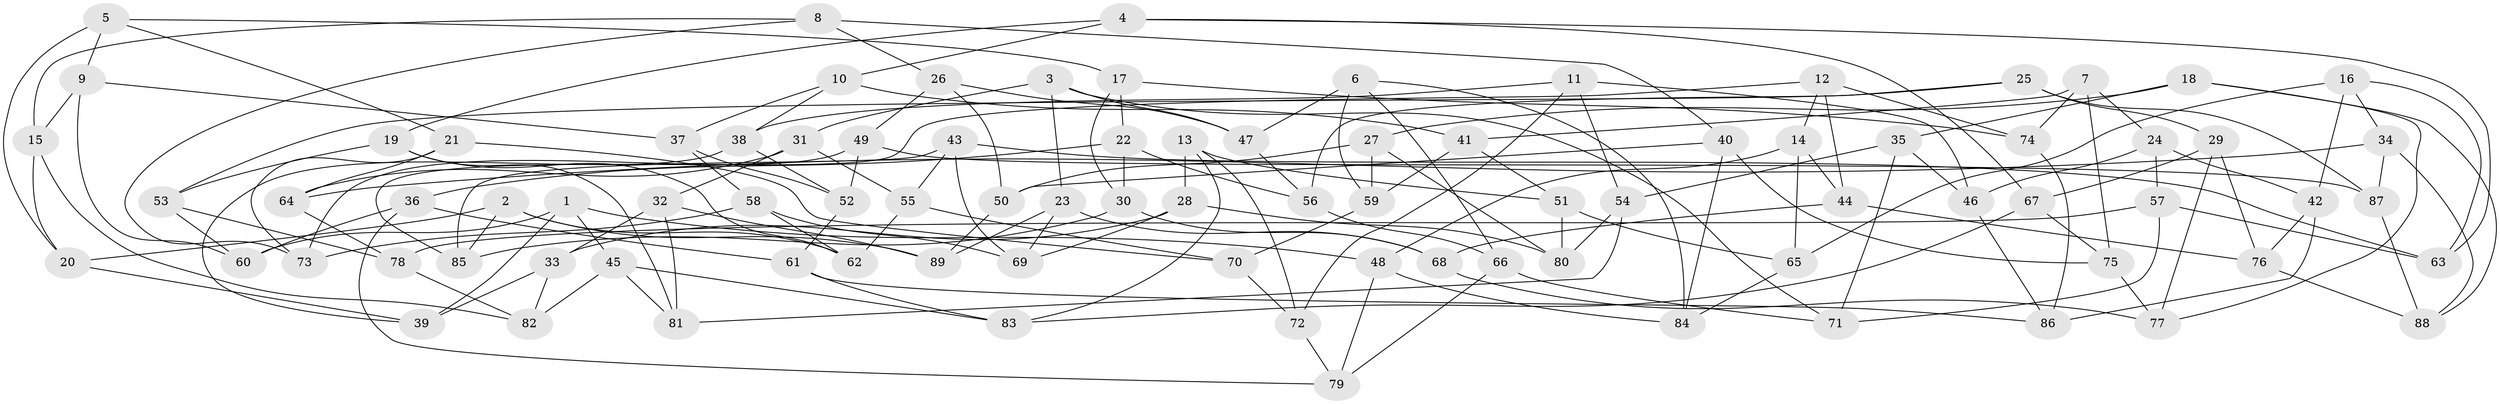 // coarse degree distribution, {4: 0.7037037037037037, 11: 0.09259259259259259, 9: 0.037037037037037035, 10: 0.037037037037037035, 3: 0.12962962962962962}
// Generated by graph-tools (version 1.1) at 2025/53/03/04/25 22:53:44]
// undirected, 89 vertices, 178 edges
graph export_dot {
  node [color=gray90,style=filled];
  1;
  2;
  3;
  4;
  5;
  6;
  7;
  8;
  9;
  10;
  11;
  12;
  13;
  14;
  15;
  16;
  17;
  18;
  19;
  20;
  21;
  22;
  23;
  24;
  25;
  26;
  27;
  28;
  29;
  30;
  31;
  32;
  33;
  34;
  35;
  36;
  37;
  38;
  39;
  40;
  41;
  42;
  43;
  44;
  45;
  46;
  47;
  48;
  49;
  50;
  51;
  52;
  53;
  54;
  55;
  56;
  57;
  58;
  59;
  60;
  61;
  62;
  63;
  64;
  65;
  66;
  67;
  68;
  69;
  70;
  71;
  72;
  73;
  74;
  75;
  76;
  77;
  78;
  79;
  80;
  81;
  82;
  83;
  84;
  85;
  86;
  87;
  88;
  89;
  1 -- 60;
  1 -- 39;
  1 -- 48;
  1 -- 45;
  2 -- 89;
  2 -- 62;
  2 -- 20;
  2 -- 85;
  3 -- 31;
  3 -- 47;
  3 -- 23;
  3 -- 71;
  4 -- 63;
  4 -- 19;
  4 -- 10;
  4 -- 67;
  5 -- 17;
  5 -- 9;
  5 -- 20;
  5 -- 21;
  6 -- 84;
  6 -- 59;
  6 -- 47;
  6 -- 66;
  7 -- 74;
  7 -- 24;
  7 -- 41;
  7 -- 75;
  8 -- 26;
  8 -- 15;
  8 -- 40;
  8 -- 73;
  9 -- 15;
  9 -- 60;
  9 -- 37;
  10 -- 41;
  10 -- 37;
  10 -- 38;
  11 -- 72;
  11 -- 46;
  11 -- 54;
  11 -- 38;
  12 -- 44;
  12 -- 14;
  12 -- 74;
  12 -- 85;
  13 -- 72;
  13 -- 83;
  13 -- 51;
  13 -- 28;
  14 -- 44;
  14 -- 65;
  14 -- 48;
  15 -- 82;
  15 -- 20;
  16 -- 42;
  16 -- 34;
  16 -- 63;
  16 -- 65;
  17 -- 30;
  17 -- 22;
  17 -- 74;
  18 -- 35;
  18 -- 77;
  18 -- 27;
  18 -- 88;
  19 -- 53;
  19 -- 81;
  19 -- 62;
  20 -- 39;
  21 -- 64;
  21 -- 73;
  21 -- 70;
  22 -- 36;
  22 -- 30;
  22 -- 56;
  23 -- 69;
  23 -- 68;
  23 -- 89;
  24 -- 46;
  24 -- 42;
  24 -- 57;
  25 -- 56;
  25 -- 53;
  25 -- 29;
  25 -- 87;
  26 -- 47;
  26 -- 50;
  26 -- 49;
  27 -- 50;
  27 -- 80;
  27 -- 59;
  28 -- 69;
  28 -- 80;
  28 -- 33;
  29 -- 76;
  29 -- 67;
  29 -- 77;
  30 -- 85;
  30 -- 68;
  31 -- 55;
  31 -- 64;
  31 -- 32;
  32 -- 81;
  32 -- 89;
  32 -- 33;
  33 -- 82;
  33 -- 39;
  34 -- 88;
  34 -- 87;
  34 -- 64;
  35 -- 54;
  35 -- 46;
  35 -- 71;
  36 -- 79;
  36 -- 61;
  36 -- 60;
  37 -- 58;
  37 -- 52;
  38 -- 52;
  38 -- 39;
  40 -- 50;
  40 -- 75;
  40 -- 84;
  41 -- 51;
  41 -- 59;
  42 -- 86;
  42 -- 76;
  43 -- 63;
  43 -- 69;
  43 -- 55;
  43 -- 85;
  44 -- 68;
  44 -- 76;
  45 -- 81;
  45 -- 82;
  45 -- 83;
  46 -- 86;
  47 -- 56;
  48 -- 84;
  48 -- 79;
  49 -- 87;
  49 -- 52;
  49 -- 73;
  50 -- 89;
  51 -- 80;
  51 -- 65;
  52 -- 61;
  53 -- 60;
  53 -- 78;
  54 -- 80;
  54 -- 81;
  55 -- 62;
  55 -- 70;
  56 -- 66;
  57 -- 63;
  57 -- 78;
  57 -- 71;
  58 -- 73;
  58 -- 69;
  58 -- 62;
  59 -- 70;
  61 -- 83;
  61 -- 86;
  64 -- 78;
  65 -- 84;
  66 -- 79;
  66 -- 71;
  67 -- 75;
  67 -- 83;
  68 -- 77;
  70 -- 72;
  72 -- 79;
  74 -- 86;
  75 -- 77;
  76 -- 88;
  78 -- 82;
  87 -- 88;
}
